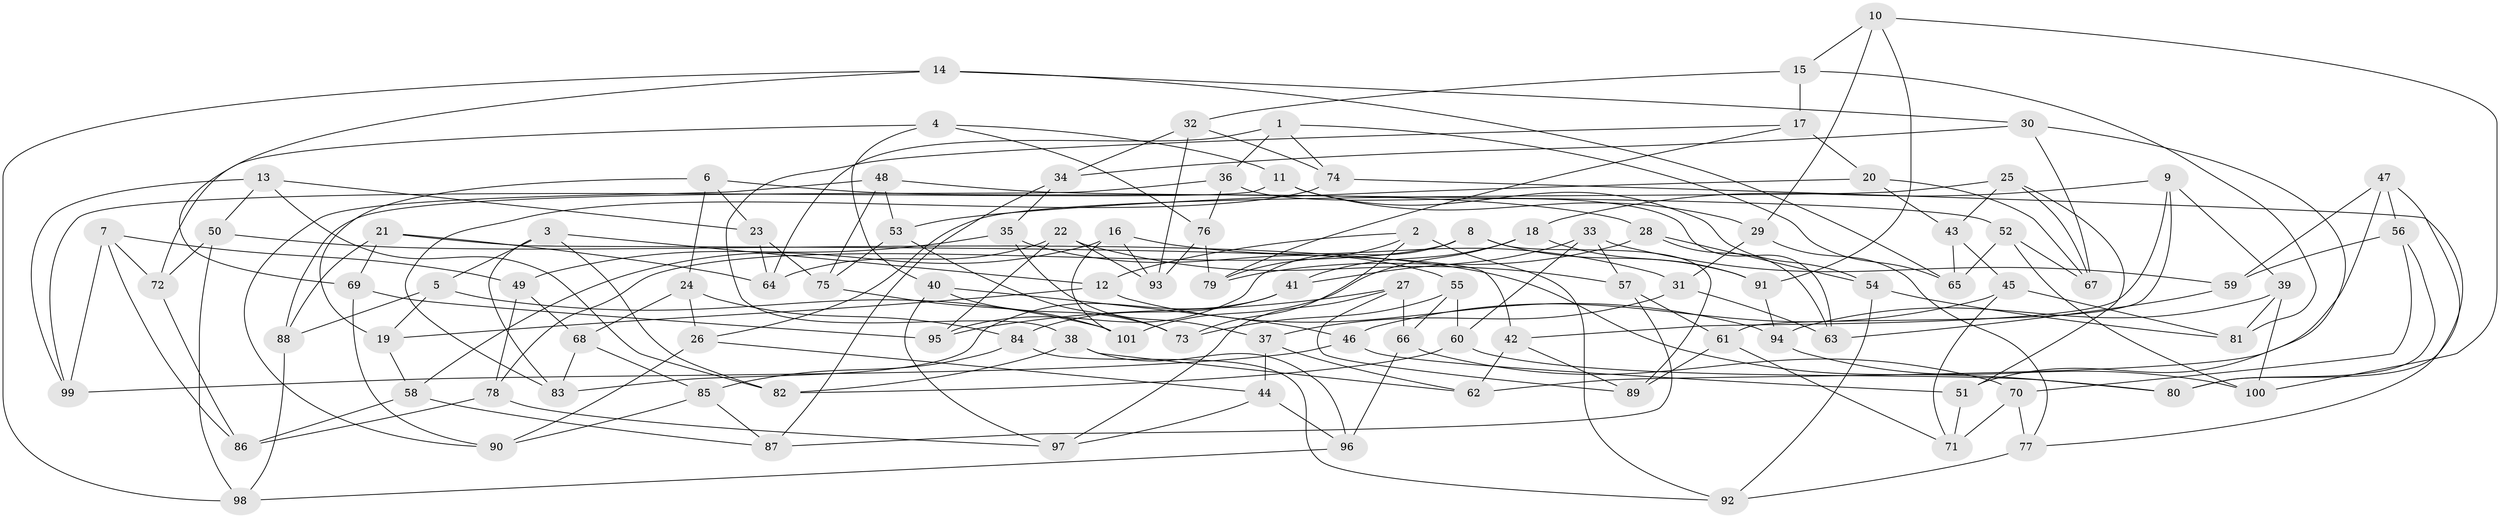 // coarse degree distribution, {9: 0.03225806451612903, 8: 0.22580645161290322, 4: 0.12903225806451613, 10: 0.03225806451612903, 6: 0.0967741935483871, 7: 0.1935483870967742, 3: 0.0967741935483871, 5: 0.12903225806451613, 11: 0.06451612903225806}
// Generated by graph-tools (version 1.1) at 2025/54/03/04/25 22:54:07]
// undirected, 101 vertices, 202 edges
graph export_dot {
  node [color=gray90,style=filled];
  1;
  2;
  3;
  4;
  5;
  6;
  7;
  8;
  9;
  10;
  11;
  12;
  13;
  14;
  15;
  16;
  17;
  18;
  19;
  20;
  21;
  22;
  23;
  24;
  25;
  26;
  27;
  28;
  29;
  30;
  31;
  32;
  33;
  34;
  35;
  36;
  37;
  38;
  39;
  40;
  41;
  42;
  43;
  44;
  45;
  46;
  47;
  48;
  49;
  50;
  51;
  52;
  53;
  54;
  55;
  56;
  57;
  58;
  59;
  60;
  61;
  62;
  63;
  64;
  65;
  66;
  67;
  68;
  69;
  70;
  71;
  72;
  73;
  74;
  75;
  76;
  77;
  78;
  79;
  80;
  81;
  82;
  83;
  84;
  85;
  86;
  87;
  88;
  89;
  90;
  91;
  92;
  93;
  94;
  95;
  96;
  97;
  98;
  99;
  100;
  101;
  1 -- 65;
  1 -- 64;
  1 -- 74;
  1 -- 36;
  2 -- 79;
  2 -- 12;
  2 -- 92;
  2 -- 73;
  3 -- 12;
  3 -- 5;
  3 -- 83;
  3 -- 82;
  4 -- 76;
  4 -- 72;
  4 -- 11;
  4 -- 40;
  5 -- 19;
  5 -- 101;
  5 -- 88;
  6 -- 23;
  6 -- 28;
  6 -- 24;
  6 -- 19;
  7 -- 86;
  7 -- 49;
  7 -- 99;
  7 -- 72;
  8 -- 91;
  8 -- 78;
  8 -- 95;
  8 -- 89;
  9 -- 39;
  9 -- 18;
  9 -- 42;
  9 -- 61;
  10 -- 100;
  10 -- 91;
  10 -- 29;
  10 -- 15;
  11 -- 99;
  11 -- 29;
  11 -- 54;
  12 -- 94;
  12 -- 19;
  13 -- 23;
  13 -- 82;
  13 -- 50;
  13 -- 99;
  14 -- 98;
  14 -- 69;
  14 -- 65;
  14 -- 30;
  15 -- 32;
  15 -- 81;
  15 -- 17;
  16 -- 101;
  16 -- 93;
  16 -- 58;
  16 -- 31;
  17 -- 20;
  17 -- 79;
  17 -- 38;
  18 -- 41;
  18 -- 101;
  18 -- 91;
  19 -- 58;
  20 -- 67;
  20 -- 53;
  20 -- 43;
  21 -- 69;
  21 -- 42;
  21 -- 88;
  21 -- 64;
  22 -- 93;
  22 -- 57;
  22 -- 64;
  22 -- 95;
  23 -- 64;
  23 -- 75;
  24 -- 84;
  24 -- 68;
  24 -- 26;
  25 -- 26;
  25 -- 51;
  25 -- 67;
  25 -- 43;
  26 -- 44;
  26 -- 90;
  27 -- 66;
  27 -- 89;
  27 -- 97;
  27 -- 95;
  28 -- 63;
  28 -- 79;
  28 -- 54;
  29 -- 31;
  29 -- 77;
  30 -- 67;
  30 -- 51;
  30 -- 34;
  31 -- 37;
  31 -- 63;
  32 -- 93;
  32 -- 74;
  32 -- 34;
  33 -- 60;
  33 -- 59;
  33 -- 57;
  33 -- 41;
  34 -- 87;
  34 -- 35;
  35 -- 55;
  35 -- 49;
  35 -- 37;
  36 -- 63;
  36 -- 76;
  36 -- 88;
  37 -- 44;
  37 -- 62;
  38 -- 62;
  38 -- 82;
  38 -- 96;
  39 -- 100;
  39 -- 81;
  39 -- 94;
  40 -- 97;
  40 -- 73;
  40 -- 46;
  41 -- 84;
  41 -- 83;
  42 -- 62;
  42 -- 89;
  43 -- 65;
  43 -- 45;
  44 -- 96;
  44 -- 97;
  45 -- 71;
  45 -- 81;
  45 -- 46;
  46 -- 99;
  46 -- 51;
  47 -- 59;
  47 -- 56;
  47 -- 80;
  47 -- 62;
  48 -- 75;
  48 -- 90;
  48 -- 52;
  48 -- 53;
  49 -- 78;
  49 -- 68;
  50 -- 98;
  50 -- 72;
  50 -- 80;
  51 -- 71;
  52 -- 100;
  52 -- 65;
  52 -- 67;
  53 -- 75;
  53 -- 73;
  54 -- 92;
  54 -- 81;
  55 -- 66;
  55 -- 60;
  55 -- 73;
  56 -- 80;
  56 -- 59;
  56 -- 70;
  57 -- 87;
  57 -- 61;
  58 -- 87;
  58 -- 86;
  59 -- 63;
  60 -- 80;
  60 -- 82;
  61 -- 71;
  61 -- 89;
  66 -- 96;
  66 -- 70;
  68 -- 83;
  68 -- 85;
  69 -- 90;
  69 -- 95;
  70 -- 71;
  70 -- 77;
  72 -- 86;
  74 -- 77;
  74 -- 83;
  75 -- 101;
  76 -- 93;
  76 -- 79;
  77 -- 92;
  78 -- 97;
  78 -- 86;
  84 -- 92;
  84 -- 85;
  85 -- 87;
  85 -- 90;
  88 -- 98;
  91 -- 94;
  94 -- 100;
  96 -- 98;
}
